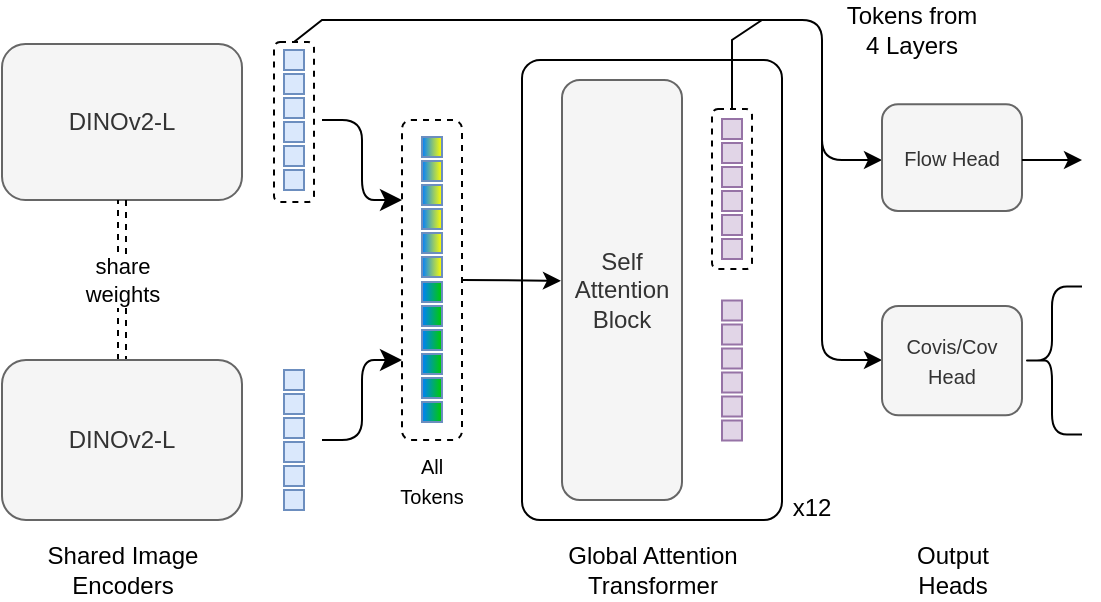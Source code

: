 <mxfile version="26.0.16">
  <diagram name="Page-1" id="EvgX_mlsARBasn0YXX67">
    <mxGraphModel dx="956" dy="551" grid="1" gridSize="10" guides="1" tooltips="1" connect="1" arrows="1" fold="1" page="1" pageScale="1" pageWidth="850" pageHeight="1100" math="0" shadow="0">
      <root>
        <mxCell id="0" />
        <mxCell id="1" parent="0" />
        <mxCell id="D5LfymhE43uOESxTk_Lx-72" value="" style="rounded=1;whiteSpace=wrap;html=1;arcSize=7;fillColor=none;" vertex="1" parent="1">
          <mxGeometry x="340" y="90" width="130" height="230" as="geometry" />
        </mxCell>
        <mxCell id="D5LfymhE43uOESxTk_Lx-69" value="" style="rounded=1;whiteSpace=wrap;html=1;fillColor=none;dashed=1;" vertex="1" parent="1">
          <mxGeometry x="280" y="120" width="30" height="160" as="geometry" />
        </mxCell>
        <mxCell id="D5LfymhE43uOESxTk_Lx-3" value="DINOv2-L" style="rounded=1;whiteSpace=wrap;html=1;fillColor=#f5f5f5;strokeColor=#666666;fontColor=#333333;" vertex="1" parent="1">
          <mxGeometry x="80" y="82" width="120" height="78" as="geometry" />
        </mxCell>
        <mxCell id="D5LfymhE43uOESxTk_Lx-20" style="edgeStyle=orthogonalEdgeStyle;rounded=0;orthogonalLoop=1;jettySize=auto;html=1;entryX=0.5;entryY=1;entryDx=0;entryDy=0;shape=link;dashed=1;" edge="1" parent="1" source="D5LfymhE43uOESxTk_Lx-4" target="D5LfymhE43uOESxTk_Lx-3">
          <mxGeometry relative="1" as="geometry" />
        </mxCell>
        <mxCell id="D5LfymhE43uOESxTk_Lx-21" value="share&lt;div&gt;weights&lt;/div&gt;" style="edgeLabel;html=1;align=center;verticalAlign=middle;resizable=0;points=[];" vertex="1" connectable="0" parent="D5LfymhE43uOESxTk_Lx-20">
          <mxGeometry relative="1" as="geometry">
            <mxPoint as="offset" />
          </mxGeometry>
        </mxCell>
        <mxCell id="D5LfymhE43uOESxTk_Lx-4" value="DINOv2-L" style="rounded=1;whiteSpace=wrap;html=1;fillColor=#f5f5f5;strokeColor=#666666;fontColor=#333333;" vertex="1" parent="1">
          <mxGeometry x="80" y="240" width="120" height="80" as="geometry" />
        </mxCell>
        <mxCell id="D5LfymhE43uOESxTk_Lx-5" value="" style="rounded=0;whiteSpace=wrap;html=1;fillColor=#dae8fc;strokeColor=#6c8ebf;" vertex="1" parent="1">
          <mxGeometry x="221" y="85" width="10" height="10" as="geometry" />
        </mxCell>
        <mxCell id="D5LfymhE43uOESxTk_Lx-6" value="" style="rounded=0;whiteSpace=wrap;html=1;fillColor=#dae8fc;strokeColor=#6c8ebf;" vertex="1" parent="1">
          <mxGeometry x="221" y="97" width="10" height="10" as="geometry" />
        </mxCell>
        <mxCell id="D5LfymhE43uOESxTk_Lx-7" value="" style="rounded=0;whiteSpace=wrap;html=1;fillColor=#dae8fc;strokeColor=#6c8ebf;" vertex="1" parent="1">
          <mxGeometry x="221" y="109" width="10" height="10" as="geometry" />
        </mxCell>
        <mxCell id="D5LfymhE43uOESxTk_Lx-8" value="" style="rounded=0;whiteSpace=wrap;html=1;fillColor=#dae8fc;strokeColor=#6c8ebf;" vertex="1" parent="1">
          <mxGeometry x="221" y="121" width="10" height="10" as="geometry" />
        </mxCell>
        <mxCell id="D5LfymhE43uOESxTk_Lx-9" value="" style="rounded=0;whiteSpace=wrap;html=1;fillColor=#dae8fc;strokeColor=#6c8ebf;" vertex="1" parent="1">
          <mxGeometry x="221" y="133" width="10" height="10" as="geometry" />
        </mxCell>
        <mxCell id="D5LfymhE43uOESxTk_Lx-10" value="" style="rounded=0;whiteSpace=wrap;html=1;fillColor=#dae8fc;strokeColor=#6c8ebf;" vertex="1" parent="1">
          <mxGeometry x="221" y="145" width="10" height="10" as="geometry" />
        </mxCell>
        <mxCell id="D5LfymhE43uOESxTk_Lx-11" value="" style="rounded=0;whiteSpace=wrap;html=1;fillColor=#dae8fc;strokeColor=#6c8ebf;" vertex="1" parent="1">
          <mxGeometry x="221" y="245" width="10" height="10" as="geometry" />
        </mxCell>
        <mxCell id="D5LfymhE43uOESxTk_Lx-12" value="" style="rounded=0;whiteSpace=wrap;html=1;fillColor=#dae8fc;strokeColor=#6c8ebf;" vertex="1" parent="1">
          <mxGeometry x="221" y="257" width="10" height="10" as="geometry" />
        </mxCell>
        <mxCell id="D5LfymhE43uOESxTk_Lx-13" value="" style="rounded=0;whiteSpace=wrap;html=1;fillColor=#dae8fc;strokeColor=#6c8ebf;" vertex="1" parent="1">
          <mxGeometry x="221" y="269" width="10" height="10" as="geometry" />
        </mxCell>
        <mxCell id="D5LfymhE43uOESxTk_Lx-14" value="" style="rounded=0;whiteSpace=wrap;html=1;fillColor=#dae8fc;strokeColor=#6c8ebf;" vertex="1" parent="1">
          <mxGeometry x="221" y="281" width="10" height="10" as="geometry" />
        </mxCell>
        <mxCell id="D5LfymhE43uOESxTk_Lx-15" value="" style="rounded=0;whiteSpace=wrap;html=1;fillColor=#dae8fc;strokeColor=#6c8ebf;" vertex="1" parent="1">
          <mxGeometry x="221" y="293" width="10" height="10" as="geometry" />
        </mxCell>
        <mxCell id="D5LfymhE43uOESxTk_Lx-16" value="" style="rounded=0;whiteSpace=wrap;html=1;fillColor=#dae8fc;strokeColor=#6c8ebf;" vertex="1" parent="1">
          <mxGeometry x="221" y="305" width="10" height="10" as="geometry" />
        </mxCell>
        <mxCell id="D5LfymhE43uOESxTk_Lx-52" value="" style="rounded=0;whiteSpace=wrap;html=1;fillColor=#007FFF;strokeColor=#6c8ebf;gradientColor=#FFFF00;gradientDirection=east;" vertex="1" parent="1">
          <mxGeometry x="290" y="128.5" width="10" height="10" as="geometry" />
        </mxCell>
        <mxCell id="D5LfymhE43uOESxTk_Lx-53" value="" style="rounded=0;whiteSpace=wrap;html=1;fillColor=#007FFF;strokeColor=#6c8ebf;gradientColor=#FFFF00;gradientDirection=east;" vertex="1" parent="1">
          <mxGeometry x="290" y="140.5" width="10" height="10" as="geometry" />
        </mxCell>
        <mxCell id="D5LfymhE43uOESxTk_Lx-54" value="" style="rounded=0;whiteSpace=wrap;html=1;fillColor=#007FFF;strokeColor=#6c8ebf;gradientColor=#FFFF00;gradientDirection=east;" vertex="1" parent="1">
          <mxGeometry x="290" y="152.5" width="10" height="10" as="geometry" />
        </mxCell>
        <mxCell id="D5LfymhE43uOESxTk_Lx-55" value="" style="rounded=0;whiteSpace=wrap;html=1;fillColor=#007FFF;strokeColor=#6c8ebf;gradientColor=#FFFF00;gradientDirection=east;" vertex="1" parent="1">
          <mxGeometry x="290" y="164.5" width="10" height="10" as="geometry" />
        </mxCell>
        <mxCell id="D5LfymhE43uOESxTk_Lx-56" value="" style="rounded=0;whiteSpace=wrap;html=1;fillColor=#007FFF;strokeColor=#6c8ebf;gradientColor=#FFFF00;gradientDirection=east;" vertex="1" parent="1">
          <mxGeometry x="290" y="176.5" width="10" height="10" as="geometry" />
        </mxCell>
        <mxCell id="D5LfymhE43uOESxTk_Lx-57" value="" style="rounded=0;whiteSpace=wrap;html=1;fillColor=#007FFF;strokeColor=#6c8ebf;gradientColor=#FFFF00;gradientDirection=east;" vertex="1" parent="1">
          <mxGeometry x="290" y="188.5" width="10" height="10" as="geometry" />
        </mxCell>
        <mxCell id="D5LfymhE43uOESxTk_Lx-58" value="" style="rounded=0;whiteSpace=wrap;html=1;fillColor=#007FFF;strokeColor=#6c8ebf;gradientColor=#00CC00;gradientDirection=east;" vertex="1" parent="1">
          <mxGeometry x="290" y="201" width="10" height="10" as="geometry" />
        </mxCell>
        <mxCell id="D5LfymhE43uOESxTk_Lx-59" value="" style="rounded=0;whiteSpace=wrap;html=1;fillColor=#007FFF;strokeColor=#6c8ebf;gradientColor=#00CC00;gradientDirection=east;" vertex="1" parent="1">
          <mxGeometry x="290" y="213" width="10" height="10" as="geometry" />
        </mxCell>
        <mxCell id="D5LfymhE43uOESxTk_Lx-60" value="" style="rounded=0;whiteSpace=wrap;html=1;fillColor=#007FFF;strokeColor=#6c8ebf;gradientColor=#00CC00;gradientDirection=east;" vertex="1" parent="1">
          <mxGeometry x="290" y="225" width="10" height="10" as="geometry" />
        </mxCell>
        <mxCell id="D5LfymhE43uOESxTk_Lx-61" value="" style="rounded=0;whiteSpace=wrap;html=1;fillColor=#007FFF;strokeColor=#6c8ebf;gradientColor=#00CC00;gradientDirection=east;" vertex="1" parent="1">
          <mxGeometry x="290" y="237" width="10" height="10" as="geometry" />
        </mxCell>
        <mxCell id="D5LfymhE43uOESxTk_Lx-62" value="" style="rounded=0;whiteSpace=wrap;html=1;fillColor=#007FFF;strokeColor=#6c8ebf;gradientColor=#00CC00;gradientDirection=east;" vertex="1" parent="1">
          <mxGeometry x="290" y="249" width="10" height="10" as="geometry" />
        </mxCell>
        <mxCell id="D5LfymhE43uOESxTk_Lx-63" value="" style="rounded=0;whiteSpace=wrap;html=1;fillColor=#007FFF;strokeColor=#6c8ebf;gradientColor=#00CC00;gradientDirection=east;" vertex="1" parent="1">
          <mxGeometry x="290" y="261" width="10" height="10" as="geometry" />
        </mxCell>
        <mxCell id="D5LfymhE43uOESxTk_Lx-66" value="" style="edgeStyle=orthogonalEdgeStyle;elbow=horizontal;endArrow=classic;html=1;curved=0;rounded=1;endSize=8;startSize=8;" edge="1" parent="1">
          <mxGeometry width="50" height="50" relative="1" as="geometry">
            <mxPoint x="240" y="280" as="sourcePoint" />
            <mxPoint x="280" y="240" as="targetPoint" />
            <Array as="points">
              <mxPoint x="260" y="280" />
              <mxPoint x="260" y="240" />
            </Array>
          </mxGeometry>
        </mxCell>
        <mxCell id="D5LfymhE43uOESxTk_Lx-67" value="" style="edgeStyle=orthogonalEdgeStyle;elbow=horizontal;endArrow=classic;html=1;curved=0;rounded=1;endSize=8;startSize=8;" edge="1" parent="1">
          <mxGeometry width="50" height="50" relative="1" as="geometry">
            <mxPoint x="240" y="120.001" as="sourcePoint" />
            <mxPoint x="280" y="160.001" as="targetPoint" />
            <Array as="points">
              <mxPoint x="260" y="120.001" />
              <mxPoint x="260" y="160.001" />
            </Array>
          </mxGeometry>
        </mxCell>
        <mxCell id="D5LfymhE43uOESxTk_Lx-70" value="&lt;font style=&quot;font-size: 10px;&quot;&gt;All&lt;/font&gt;&lt;div&gt;&lt;font style=&quot;font-size: 10px;&quot;&gt;Tokens&lt;/font&gt;&lt;/div&gt;" style="text;html=1;align=center;verticalAlign=middle;whiteSpace=wrap;rounded=0;" vertex="1" parent="1">
          <mxGeometry x="265" y="285" width="60" height="30" as="geometry" />
        </mxCell>
        <mxCell id="D5LfymhE43uOESxTk_Lx-71" value="Self Attention Block" style="rounded=1;whiteSpace=wrap;html=1;fillColor=#f5f5f5;strokeColor=#666666;fontColor=#333333;" vertex="1" parent="1">
          <mxGeometry x="360" y="100" width="60" height="210" as="geometry" />
        </mxCell>
        <mxCell id="D5LfymhE43uOESxTk_Lx-73" value="" style="endArrow=classic;html=1;rounded=0;entryX=-0.009;entryY=0.478;entryDx=0;entryDy=0;entryPerimeter=0;" edge="1" parent="1" target="D5LfymhE43uOESxTk_Lx-71">
          <mxGeometry width="50" height="50" relative="1" as="geometry">
            <mxPoint x="310" y="200" as="sourcePoint" />
            <mxPoint x="360" y="150" as="targetPoint" />
          </mxGeometry>
        </mxCell>
        <mxCell id="D5LfymhE43uOESxTk_Lx-74" value="x12" style="text;html=1;align=center;verticalAlign=middle;whiteSpace=wrap;rounded=0;" vertex="1" parent="1">
          <mxGeometry x="470" y="305" width="30" height="17" as="geometry" />
        </mxCell>
        <mxCell id="D5LfymhE43uOESxTk_Lx-75" value="Global Attention Transformer" style="text;html=1;align=center;verticalAlign=middle;whiteSpace=wrap;rounded=0;" vertex="1" parent="1">
          <mxGeometry x="352.5" y="330" width="105" height="30" as="geometry" />
        </mxCell>
        <mxCell id="D5LfymhE43uOESxTk_Lx-83" value="" style="rounded=0;whiteSpace=wrap;html=1;fillColor=#e1d5e7;strokeColor=#9673a6;gradientDirection=east;" vertex="1" parent="1">
          <mxGeometry x="440" y="119.5" width="10" height="10" as="geometry" />
        </mxCell>
        <mxCell id="D5LfymhE43uOESxTk_Lx-84" value="" style="rounded=0;whiteSpace=wrap;html=1;fillColor=#e1d5e7;strokeColor=#9673a6;gradientDirection=east;" vertex="1" parent="1">
          <mxGeometry x="440" y="131.5" width="10" height="10" as="geometry" />
        </mxCell>
        <mxCell id="D5LfymhE43uOESxTk_Lx-85" value="" style="rounded=0;whiteSpace=wrap;html=1;fillColor=#e1d5e7;strokeColor=#9673a6;gradientDirection=east;" vertex="1" parent="1">
          <mxGeometry x="440" y="143.5" width="10" height="10" as="geometry" />
        </mxCell>
        <mxCell id="D5LfymhE43uOESxTk_Lx-86" value="" style="rounded=0;whiteSpace=wrap;html=1;fillColor=#e1d5e7;strokeColor=#9673a6;gradientDirection=east;" vertex="1" parent="1">
          <mxGeometry x="440" y="155.5" width="10" height="10" as="geometry" />
        </mxCell>
        <mxCell id="D5LfymhE43uOESxTk_Lx-87" value="" style="rounded=0;whiteSpace=wrap;html=1;fillColor=#e1d5e7;strokeColor=#9673a6;gradientDirection=east;" vertex="1" parent="1">
          <mxGeometry x="440" y="167.5" width="10" height="10" as="geometry" />
        </mxCell>
        <mxCell id="D5LfymhE43uOESxTk_Lx-88" value="" style="rounded=0;whiteSpace=wrap;html=1;fillColor=#e1d5e7;strokeColor=#9673a6;gradientDirection=east;" vertex="1" parent="1">
          <mxGeometry x="440" y="179.5" width="10" height="10" as="geometry" />
        </mxCell>
        <mxCell id="D5LfymhE43uOESxTk_Lx-89" value="" style="rounded=0;whiteSpace=wrap;html=1;fillColor=#e1d5e7;strokeColor=#9673a6;gradientDirection=east;" vertex="1" parent="1">
          <mxGeometry x="440" y="210.25" width="10" height="10" as="geometry" />
        </mxCell>
        <mxCell id="D5LfymhE43uOESxTk_Lx-90" value="" style="rounded=0;whiteSpace=wrap;html=1;fillColor=#e1d5e7;strokeColor=#9673a6;gradientDirection=east;" vertex="1" parent="1">
          <mxGeometry x="440" y="222.25" width="10" height="10" as="geometry" />
        </mxCell>
        <mxCell id="D5LfymhE43uOESxTk_Lx-91" value="" style="rounded=0;whiteSpace=wrap;html=1;fillColor=#e1d5e7;strokeColor=#9673a6;gradientDirection=east;" vertex="1" parent="1">
          <mxGeometry x="440" y="234.25" width="10" height="10" as="geometry" />
        </mxCell>
        <mxCell id="D5LfymhE43uOESxTk_Lx-92" value="" style="rounded=0;whiteSpace=wrap;html=1;fillColor=#e1d5e7;strokeColor=#9673a6;gradientDirection=east;" vertex="1" parent="1">
          <mxGeometry x="440" y="246.25" width="10" height="10" as="geometry" />
        </mxCell>
        <mxCell id="D5LfymhE43uOESxTk_Lx-93" value="" style="rounded=0;whiteSpace=wrap;html=1;fillColor=#e1d5e7;strokeColor=#9673a6;gradientDirection=east;" vertex="1" parent="1">
          <mxGeometry x="440" y="258.25" width="10" height="10" as="geometry" />
        </mxCell>
        <mxCell id="D5LfymhE43uOESxTk_Lx-94" value="" style="rounded=0;whiteSpace=wrap;html=1;fillColor=#e1d5e7;strokeColor=#9673a6;gradientDirection=east;" vertex="1" parent="1">
          <mxGeometry x="440" y="270.25" width="10" height="10" as="geometry" />
        </mxCell>
        <mxCell id="D5LfymhE43uOESxTk_Lx-95" value="" style="endArrow=classic;html=1;rounded=1;jumpStyle=none;curved=0;strokeWidth=1;" edge="1" parent="1">
          <mxGeometry width="50" height="50" relative="1" as="geometry">
            <mxPoint x="470" y="70" as="sourcePoint" />
            <mxPoint x="520" y="140" as="targetPoint" />
            <Array as="points">
              <mxPoint x="490" y="70" />
              <mxPoint x="490" y="140" />
            </Array>
          </mxGeometry>
        </mxCell>
        <mxCell id="D5LfymhE43uOESxTk_Lx-97" value="" style="rounded=1;whiteSpace=wrap;html=1;fillColor=none;dashed=1;" vertex="1" parent="1">
          <mxGeometry x="216" y="81" width="20" height="80" as="geometry" />
        </mxCell>
        <mxCell id="D5LfymhE43uOESxTk_Lx-98" value="" style="rounded=1;whiteSpace=wrap;html=1;fillColor=none;dashed=1;" vertex="1" parent="1">
          <mxGeometry x="435" y="114.5" width="20" height="80" as="geometry" />
        </mxCell>
        <mxCell id="D5LfymhE43uOESxTk_Lx-99" value="" style="endArrow=none;html=1;rounded=0;exitX=0.5;exitY=0;exitDx=0;exitDy=0;" edge="1" parent="1" source="D5LfymhE43uOESxTk_Lx-97">
          <mxGeometry width="50" height="50" relative="1" as="geometry">
            <mxPoint x="220" y="80" as="sourcePoint" />
            <mxPoint x="470" y="70" as="targetPoint" />
            <Array as="points">
              <mxPoint x="240" y="70" />
            </Array>
          </mxGeometry>
        </mxCell>
        <mxCell id="D5LfymhE43uOESxTk_Lx-103" value="" style="endArrow=none;html=1;rounded=0;exitX=0.5;exitY=0;exitDx=0;exitDy=0;" edge="1" parent="1" source="D5LfymhE43uOESxTk_Lx-98">
          <mxGeometry width="50" height="50" relative="1" as="geometry">
            <mxPoint x="480" y="100" as="sourcePoint" />
            <mxPoint x="460" y="70" as="targetPoint" />
            <Array as="points">
              <mxPoint x="445" y="80" />
            </Array>
          </mxGeometry>
        </mxCell>
        <mxCell id="D5LfymhE43uOESxTk_Lx-105" value="" style="endArrow=classic;html=1;rounded=1;curved=0;" edge="1" parent="1">
          <mxGeometry width="50" height="50" relative="1" as="geometry">
            <mxPoint x="490" y="120" as="sourcePoint" />
            <mxPoint x="520" y="240" as="targetPoint" />
            <Array as="points">
              <mxPoint x="490" y="240" />
            </Array>
          </mxGeometry>
        </mxCell>
        <mxCell id="D5LfymhE43uOESxTk_Lx-109" value="Tokens from&lt;div&gt;4 Layers&lt;/div&gt;" style="text;html=1;align=center;verticalAlign=middle;whiteSpace=wrap;rounded=0;" vertex="1" parent="1">
          <mxGeometry x="490" y="60" width="90" height="30" as="geometry" />
        </mxCell>
        <mxCell id="D5LfymhE43uOESxTk_Lx-110" value="&lt;font size=&quot;1&quot;&gt;Flow Head&lt;/font&gt;" style="rounded=1;whiteSpace=wrap;html=1;fillColor=#f5f5f5;strokeColor=#666666;fontColor=#333333;" vertex="1" parent="1">
          <mxGeometry x="520" y="112.13" width="70" height="53.37" as="geometry" />
        </mxCell>
        <mxCell id="D5LfymhE43uOESxTk_Lx-111" value="&lt;div&gt;&lt;font size=&quot;1&quot;&gt;Covis/Cov&lt;/font&gt;&lt;/div&gt;&lt;div&gt;&lt;font size=&quot;1&quot;&gt;Head&lt;/font&gt;&lt;/div&gt;" style="rounded=1;whiteSpace=wrap;html=1;fillColor=#f5f5f5;strokeColor=#666666;fontColor=#333333;" vertex="1" parent="1">
          <mxGeometry x="520" y="213" width="70" height="54.62" as="geometry" />
        </mxCell>
        <mxCell id="D5LfymhE43uOESxTk_Lx-119" value="" style="endArrow=classic;html=1;rounded=0;" edge="1" parent="1">
          <mxGeometry width="50" height="50" relative="1" as="geometry">
            <mxPoint x="590" y="140" as="sourcePoint" />
            <mxPoint x="620" y="140" as="targetPoint" />
          </mxGeometry>
        </mxCell>
        <mxCell id="D5LfymhE43uOESxTk_Lx-120" value="" style="shape=curlyBracket;whiteSpace=wrap;html=1;rounded=1;labelPosition=left;verticalLabelPosition=middle;align=right;verticalAlign=middle;" vertex="1" parent="1">
          <mxGeometry x="590" y="203.31" width="30" height="74" as="geometry" />
        </mxCell>
        <mxCell id="D5LfymhE43uOESxTk_Lx-121" value="Shared Image&lt;div&gt;Encoders&lt;/div&gt;" style="text;html=1;align=center;verticalAlign=middle;whiteSpace=wrap;rounded=0;" vertex="1" parent="1">
          <mxGeometry x="87.5" y="330" width="105" height="30" as="geometry" />
        </mxCell>
        <mxCell id="D5LfymhE43uOESxTk_Lx-122" value="Output&lt;div&gt;Heads&lt;/div&gt;" style="text;html=1;align=center;verticalAlign=middle;whiteSpace=wrap;rounded=0;" vertex="1" parent="1">
          <mxGeometry x="527.5" y="330" width="55" height="30" as="geometry" />
        </mxCell>
      </root>
    </mxGraphModel>
  </diagram>
</mxfile>
